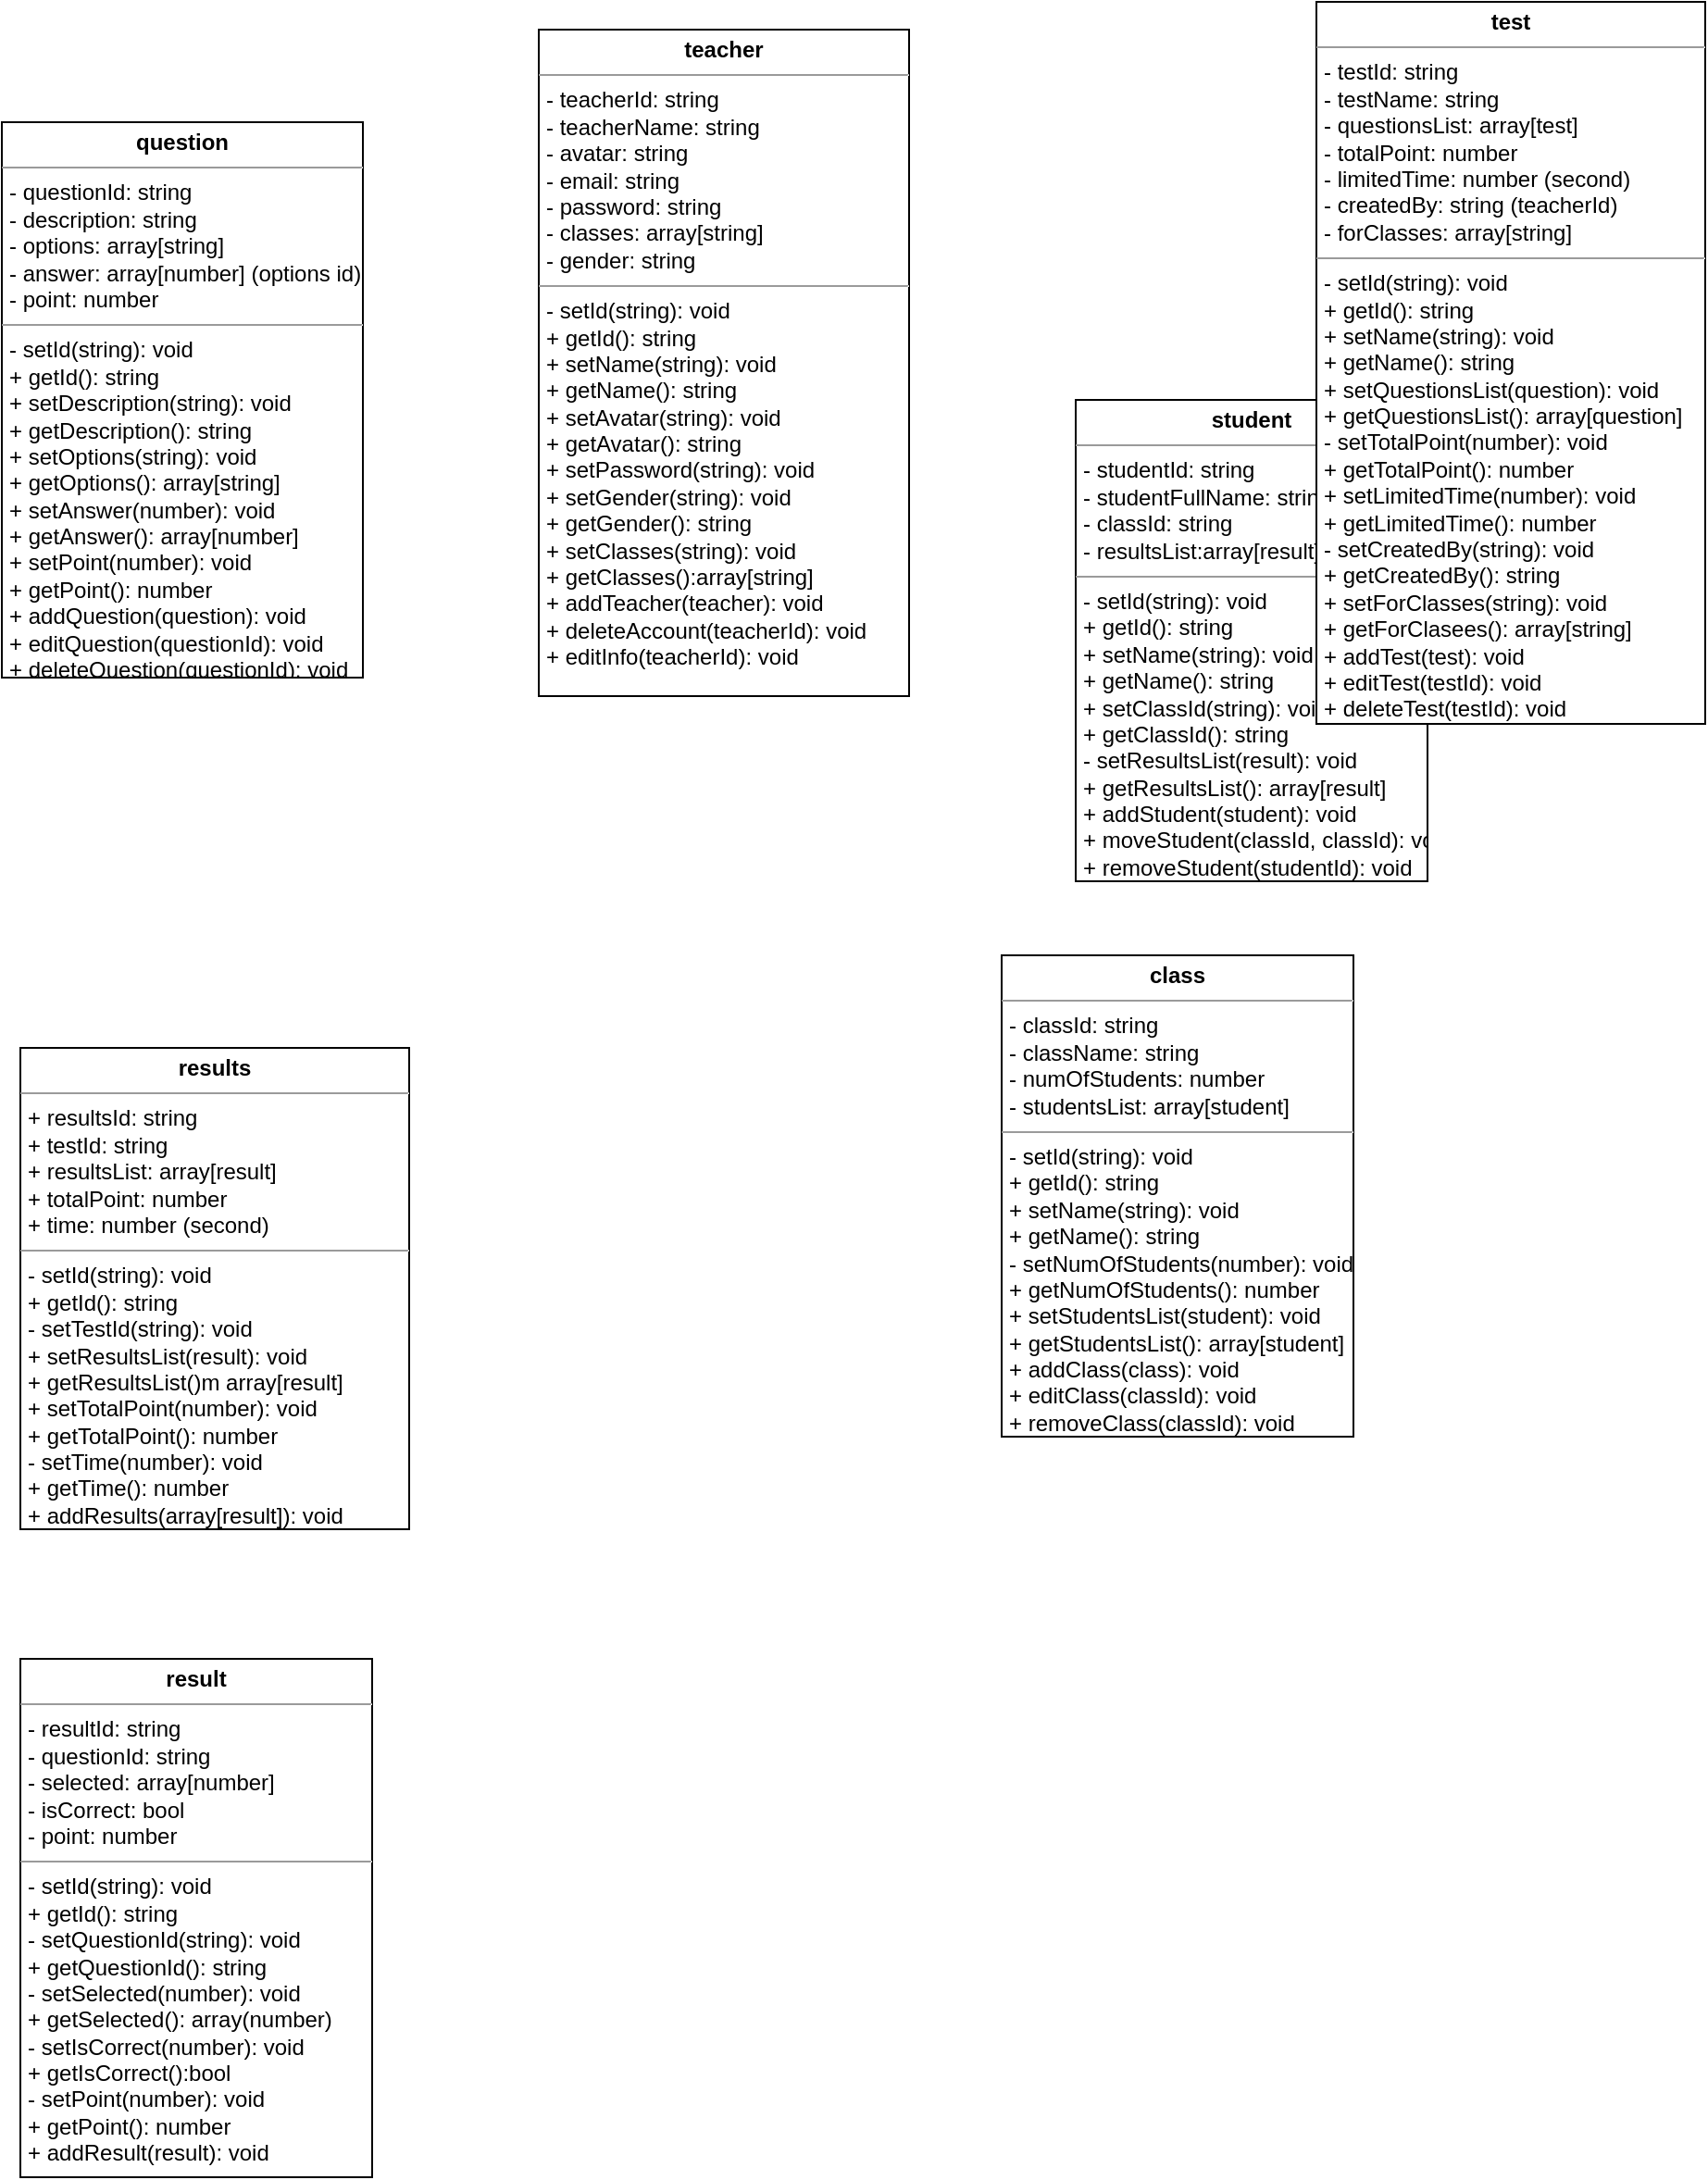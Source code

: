 <mxfile version="14.4.8" type="github">
  <diagram id="9277rnPYpbhCqatuUx9B" name="Class diagram">
    <mxGraphModel dx="1238" dy="1768" grid="1" gridSize="10" guides="1" tooltips="1" connect="1" arrows="1" fold="1" page="1" pageScale="1" pageWidth="850" pageHeight="1100" math="0" shadow="0">
      <root>
        <mxCell id="0" />
        <mxCell id="1" parent="0" />
        <mxCell id="6oHkGCZnOsk_m-k36Il0-9" value="&lt;p style=&quot;margin: 0px ; margin-top: 4px ; text-align: center&quot;&gt;&lt;b&gt;teacher&lt;/b&gt;&lt;/p&gt;&lt;hr size=&quot;1&quot;&gt;&lt;p style=&quot;margin: 0px ; margin-left: 4px&quot;&gt;- teacherId: string&lt;/p&gt;&lt;p style=&quot;margin: 0px ; margin-left: 4px&quot;&gt;- teacherName: string&lt;/p&gt;&lt;p style=&quot;margin: 0px ; margin-left: 4px&quot;&gt;- avatar: string&lt;/p&gt;&lt;p style=&quot;margin: 0px ; margin-left: 4px&quot;&gt;- email: string&lt;/p&gt;&lt;p style=&quot;margin: 0px ; margin-left: 4px&quot;&gt;- password: string&lt;/p&gt;&lt;p style=&quot;margin: 0px ; margin-left: 4px&quot;&gt;- classes: array[string]&lt;/p&gt;&lt;p style=&quot;margin: 0px ; margin-left: 4px&quot;&gt;- gender: string&lt;/p&gt;&lt;hr size=&quot;1&quot;&gt;&lt;p style=&quot;margin: 0px ; margin-left: 4px&quot;&gt;- setId(string): void&lt;/p&gt;&lt;p style=&quot;margin: 0px ; margin-left: 4px&quot;&gt;+ getId(): string&lt;/p&gt;&lt;p style=&quot;margin: 0px ; margin-left: 4px&quot;&gt;+ setName(string): void&lt;/p&gt;&lt;p style=&quot;margin: 0px ; margin-left: 4px&quot;&gt;+ getName(): string&lt;/p&gt;&lt;p style=&quot;margin: 0px ; margin-left: 4px&quot;&gt;+ setAvatar(string): void&lt;/p&gt;&lt;p style=&quot;margin: 0px ; margin-left: 4px&quot;&gt;+ getAvatar(): string&lt;/p&gt;&lt;p style=&quot;margin: 0px ; margin-left: 4px&quot;&gt;+ setPassword(string): void&lt;/p&gt;&lt;p style=&quot;margin: 0px ; margin-left: 4px&quot;&gt;+ setGender(string): void&lt;/p&gt;&lt;p style=&quot;margin: 0px ; margin-left: 4px&quot;&gt;+ getGender(): string&lt;/p&gt;&lt;p style=&quot;margin: 0px ; margin-left: 4px&quot;&gt;+ setClasses(string): void&lt;/p&gt;&lt;p style=&quot;margin: 0px ; margin-left: 4px&quot;&gt;+ getClasses():array[string]&lt;/p&gt;&lt;p style=&quot;margin: 0px ; margin-left: 4px&quot;&gt;+ addTeacher(teacher): void&lt;/p&gt;&lt;p style=&quot;margin: 0px ; margin-left: 4px&quot;&gt;+ deleteAccount(teacherId): void&lt;/p&gt;&lt;p style=&quot;margin: 0px ; margin-left: 4px&quot;&gt;+ editInfo(teacherId): void&lt;/p&gt;" style="verticalAlign=top;align=left;overflow=fill;fontSize=12;fontFamily=Helvetica;html=1;" parent="1" vertex="1">
          <mxGeometry x="320" y="-390" width="200" height="360" as="geometry" />
        </mxCell>
        <mxCell id="6oHkGCZnOsk_m-k36Il0-10" value="&lt;p style=&quot;margin: 0px ; margin-top: 4px ; text-align: center&quot;&gt;&lt;b&gt;student&lt;/b&gt;&lt;/p&gt;&lt;hr size=&quot;1&quot;&gt;&lt;p style=&quot;margin: 0px ; margin-left: 4px&quot;&gt;- studentId: string&lt;/p&gt;&lt;p style=&quot;margin: 0px ; margin-left: 4px&quot;&gt;- studentFullName: string&lt;/p&gt;&lt;p style=&quot;margin: 0px ; margin-left: 4px&quot;&gt;- classId: string&lt;/p&gt;&lt;p style=&quot;margin: 0px ; margin-left: 4px&quot;&gt;- resultsList:array[result]&lt;/p&gt;&lt;hr size=&quot;1&quot;&gt;&lt;p style=&quot;margin: 0px ; margin-left: 4px&quot;&gt;- setId(string): void&lt;/p&gt;&lt;p style=&quot;margin: 0px ; margin-left: 4px&quot;&gt;+ getId(): string&lt;/p&gt;&lt;p style=&quot;margin: 0px ; margin-left: 4px&quot;&gt;+ setName(string): void&lt;/p&gt;&lt;p style=&quot;margin: 0px ; margin-left: 4px&quot;&gt;+ getName(): string&lt;/p&gt;&lt;p style=&quot;margin: 0px ; margin-left: 4px&quot;&gt;+ setClassId(string): void&lt;/p&gt;&lt;p style=&quot;margin: 0px ; margin-left: 4px&quot;&gt;+ getClassId(): string&lt;/p&gt;&lt;p style=&quot;margin: 0px ; margin-left: 4px&quot;&gt;- setResultsList(result): void&lt;/p&gt;&lt;p style=&quot;margin: 0px ; margin-left: 4px&quot;&gt;+ getResultsList(): array[result]&amp;nbsp;&lt;/p&gt;&lt;p style=&quot;margin: 0px ; margin-left: 4px&quot;&gt;+ addStudent(student): void&lt;/p&gt;&lt;p style=&quot;margin: 0px ; margin-left: 4px&quot;&gt;+ moveStudent(classId, classId): void&lt;/p&gt;&lt;p style=&quot;margin: 0px ; margin-left: 4px&quot;&gt;+ removeStudent(studentId): void&lt;/p&gt;&lt;p style=&quot;margin: 0px ; margin-left: 4px&quot;&gt;&lt;br&gt;&lt;/p&gt;" style="verticalAlign=top;align=left;overflow=fill;fontSize=12;fontFamily=Helvetica;html=1;" parent="1" vertex="1">
          <mxGeometry x="610" y="-190" width="190" height="260" as="geometry" />
        </mxCell>
        <mxCell id="6oHkGCZnOsk_m-k36Il0-11" value="&lt;p style=&quot;margin: 0px ; margin-top: 4px ; text-align: center&quot;&gt;&lt;b&gt;class&lt;/b&gt;&lt;/p&gt;&lt;hr size=&quot;1&quot;&gt;&lt;p style=&quot;margin: 0px ; margin-left: 4px&quot;&gt;- classId: string&lt;/p&gt;&lt;p style=&quot;margin: 0px ; margin-left: 4px&quot;&gt;- className: string&lt;/p&gt;&lt;p style=&quot;margin: 0px ; margin-left: 4px&quot;&gt;- numOfStudents: number&lt;/p&gt;&lt;p style=&quot;margin: 0px ; margin-left: 4px&quot;&gt;- studentsList: array[student]&lt;/p&gt;&lt;hr size=&quot;1&quot;&gt;&lt;p style=&quot;margin: 0px ; margin-left: 4px&quot;&gt;- setId(string): void&lt;/p&gt;&lt;p style=&quot;margin: 0px ; margin-left: 4px&quot;&gt;+ getId(): string&lt;/p&gt;&lt;p style=&quot;margin: 0px 0px 0px 4px&quot;&gt;+ setName(string): void&lt;/p&gt;&lt;p style=&quot;margin: 0px 0px 0px 4px&quot;&gt;+ getName(): string&lt;/p&gt;&lt;p style=&quot;margin: 0px 0px 0px 4px&quot;&gt;- setNumOfStudents(number): void&lt;/p&gt;&lt;p style=&quot;margin: 0px 0px 0px 4px&quot;&gt;+ getNumOfStudents(): number&lt;/p&gt;&lt;p style=&quot;margin: 0px 0px 0px 4px&quot;&gt;+ setStudentsList(student): void&lt;/p&gt;&lt;p style=&quot;margin: 0px 0px 0px 4px&quot;&gt;+ getStudentsList(): array[student]&lt;/p&gt;&lt;p style=&quot;margin: 0px 0px 0px 4px&quot;&gt;+ addClass(class): void&lt;/p&gt;&lt;p style=&quot;margin: 0px 0px 0px 4px&quot;&gt;+ editClass(classId): void&lt;/p&gt;&lt;p style=&quot;margin: 0px 0px 0px 4px&quot;&gt;+ removeClass(classId): void&lt;/p&gt;" style="verticalAlign=top;align=left;overflow=fill;fontSize=12;fontFamily=Helvetica;html=1;" parent="1" vertex="1">
          <mxGeometry x="570" y="110" width="190" height="260" as="geometry" />
        </mxCell>
        <mxCell id="6oHkGCZnOsk_m-k36Il0-12" value="&lt;p style=&quot;margin: 0px ; margin-top: 4px ; text-align: center&quot;&gt;&lt;b&gt;test&lt;/b&gt;&lt;/p&gt;&lt;hr size=&quot;1&quot;&gt;&lt;p style=&quot;margin: 0px ; margin-left: 4px&quot;&gt;- testId: string&lt;/p&gt;&lt;p style=&quot;margin: 0px ; margin-left: 4px&quot;&gt;- testName: string&lt;/p&gt;&lt;p style=&quot;margin: 0px ; margin-left: 4px&quot;&gt;- questionsList: array[test]&lt;/p&gt;&lt;p style=&quot;margin: 0px ; margin-left: 4px&quot;&gt;- totalPoint: number&lt;/p&gt;&lt;p style=&quot;margin: 0px ; margin-left: 4px&quot;&gt;- limitedTime: number (second)&lt;/p&gt;&lt;p style=&quot;margin: 0px ; margin-left: 4px&quot;&gt;- createdBy: string (teacherId)&lt;/p&gt;&lt;p style=&quot;margin: 0px ; margin-left: 4px&quot;&gt;- forClasses: array[string]&lt;/p&gt;&lt;hr size=&quot;1&quot;&gt;&lt;p style=&quot;margin: 0px 0px 0px 4px&quot;&gt;- setId(string): void&lt;/p&gt;&lt;p style=&quot;margin: 0px 0px 0px 4px&quot;&gt;+ getId(): string&lt;/p&gt;&lt;p style=&quot;margin: 0px 0px 0px 4px&quot;&gt;+ setName(string): void&lt;/p&gt;&lt;p style=&quot;margin: 0px 0px 0px 4px&quot;&gt;+ getName(): string&lt;/p&gt;&lt;p style=&quot;margin: 0px 0px 0px 4px&quot;&gt;+ setQuestionsList(question): void&lt;/p&gt;&lt;p style=&quot;margin: 0px 0px 0px 4px&quot;&gt;+ getQuestionsList(): array[question]&lt;/p&gt;&lt;p style=&quot;margin: 0px 0px 0px 4px&quot;&gt;- setTotalPoint(number): void&lt;/p&gt;&lt;p style=&quot;margin: 0px 0px 0px 4px&quot;&gt;+ getTotalPoint(): number&lt;/p&gt;&lt;p style=&quot;margin: 0px 0px 0px 4px&quot;&gt;+ setLimitedTime(number): void&lt;/p&gt;&lt;p style=&quot;margin: 0px 0px 0px 4px&quot;&gt;+ getLimitedTime(): number&lt;/p&gt;&lt;p style=&quot;margin: 0px 0px 0px 4px&quot;&gt;- setCreatedBy(string): void&lt;/p&gt;&lt;p style=&quot;margin: 0px 0px 0px 4px&quot;&gt;+ getCreatedBy(): string&lt;/p&gt;&lt;p style=&quot;margin: 0px 0px 0px 4px&quot;&gt;+ setForClasses(string): void&lt;/p&gt;&lt;p style=&quot;margin: 0px 0px 0px 4px&quot;&gt;+ getForClasees(): array[string]&lt;/p&gt;&lt;p style=&quot;margin: 0px 0px 0px 4px&quot;&gt;+ addTest(test): void&lt;/p&gt;&lt;p style=&quot;margin: 0px 0px 0px 4px&quot;&gt;+ editTest(testId): void&lt;/p&gt;&lt;p style=&quot;margin: 0px 0px 0px 4px&quot;&gt;+ deleteTest(testId): void&lt;/p&gt;" style="verticalAlign=top;align=left;overflow=fill;fontSize=12;fontFamily=Helvetica;html=1;" parent="1" vertex="1">
          <mxGeometry x="740" y="-405" width="210" height="390" as="geometry" />
        </mxCell>
        <mxCell id="6oHkGCZnOsk_m-k36Il0-13" value="&lt;p style=&quot;margin: 0px ; margin-top: 4px ; text-align: center&quot;&gt;&lt;b&gt;question&lt;/b&gt;&lt;/p&gt;&lt;hr size=&quot;1&quot;&gt;&lt;p style=&quot;margin: 0px 0px 0px 4px&quot;&gt;- questionId: string&lt;/p&gt;&lt;p style=&quot;margin: 0px 0px 0px 4px&quot;&gt;- description: string&lt;/p&gt;&lt;p style=&quot;margin: 0px 0px 0px 4px&quot;&gt;- options: array[string]&lt;/p&gt;&lt;p style=&quot;margin: 0px 0px 0px 4px&quot;&gt;- answer: array[number] (options id)&lt;/p&gt;&lt;p style=&quot;margin: 0px 0px 0px 4px&quot;&gt;- point: number&lt;/p&gt;&lt;hr size=&quot;1&quot;&gt;&lt;p style=&quot;margin: 0px ; margin-left: 4px&quot;&gt;- setId(string): void&lt;/p&gt;&lt;p style=&quot;margin: 0px ; margin-left: 4px&quot;&gt;+ getId(): string&lt;/p&gt;&lt;p style=&quot;margin: 0px ; margin-left: 4px&quot;&gt;+ setDescription(string): void&lt;/p&gt;&lt;p style=&quot;margin: 0px ; margin-left: 4px&quot;&gt;+ getDescription(): string&lt;/p&gt;&lt;p style=&quot;margin: 0px ; margin-left: 4px&quot;&gt;+ setOptions(string): void&lt;/p&gt;&lt;p style=&quot;margin: 0px ; margin-left: 4px&quot;&gt;+ getOptions(): array[string]&lt;/p&gt;&lt;p style=&quot;margin: 0px ; margin-left: 4px&quot;&gt;+ setAnswer(number): void&lt;/p&gt;&lt;p style=&quot;margin: 0px ; margin-left: 4px&quot;&gt;+ getAnswer(): array[number]&lt;/p&gt;&lt;p style=&quot;margin: 0px ; margin-left: 4px&quot;&gt;+ setPoint(number): void&lt;/p&gt;&lt;p style=&quot;margin: 0px ; margin-left: 4px&quot;&gt;+ getPoint(): number&lt;/p&gt;&lt;p style=&quot;margin: 0px ; margin-left: 4px&quot;&gt;+ addQuestion(question): void&lt;/p&gt;&lt;p style=&quot;margin: 0px ; margin-left: 4px&quot;&gt;+ editQuestion(questionId): void&lt;/p&gt;&lt;p style=&quot;margin: 0px ; margin-left: 4px&quot;&gt;+ deleteQuestion(questionId): void&lt;/p&gt;" style="verticalAlign=top;align=left;overflow=fill;fontSize=12;fontFamily=Helvetica;html=1;" parent="1" vertex="1">
          <mxGeometry x="30" y="-340" width="195" height="300" as="geometry" />
        </mxCell>
        <mxCell id="6oHkGCZnOsk_m-k36Il0-14" value="&lt;p style=&quot;margin: 0px ; margin-top: 4px ; text-align: center&quot;&gt;&lt;b&gt;results&lt;/b&gt;&lt;/p&gt;&lt;hr size=&quot;1&quot;&gt;&lt;p style=&quot;margin: 0px ; margin-left: 4px&quot;&gt;+ resultsId: string&lt;/p&gt;&lt;p style=&quot;margin: 0px ; margin-left: 4px&quot;&gt;+ testId: string&lt;/p&gt;&lt;p style=&quot;margin: 0px ; margin-left: 4px&quot;&gt;+ resultsList: array[result]&lt;/p&gt;&lt;p style=&quot;margin: 0px ; margin-left: 4px&quot;&gt;+ totalPoint: number&lt;/p&gt;&lt;p style=&quot;margin: 0px ; margin-left: 4px&quot;&gt;+ time: number (second)&lt;/p&gt;&lt;hr size=&quot;1&quot;&gt;&lt;p style=&quot;margin: 0px ; margin-left: 4px&quot;&gt;- setId(string): void&lt;/p&gt;&lt;p style=&quot;margin: 0px ; margin-left: 4px&quot;&gt;+ getId(): string&lt;/p&gt;&lt;p style=&quot;margin: 0px ; margin-left: 4px&quot;&gt;- setTestId(string): void&lt;/p&gt;&lt;p style=&quot;margin: 0px ; margin-left: 4px&quot;&gt;+ setResultsList(result): void&lt;/p&gt;&lt;p style=&quot;margin: 0px ; margin-left: 4px&quot;&gt;+ getResultsList()m array[result]&lt;/p&gt;&lt;p style=&quot;margin: 0px ; margin-left: 4px&quot;&gt;+ setTotalPoint(number): void&lt;/p&gt;&lt;p style=&quot;margin: 0px ; margin-left: 4px&quot;&gt;+ getTotalPoint(): number&lt;/p&gt;&lt;p style=&quot;margin: 0px ; margin-left: 4px&quot;&gt;- setTime(number): void&lt;/p&gt;&lt;p style=&quot;margin: 0px ; margin-left: 4px&quot;&gt;+ getTime(): number&lt;/p&gt;&lt;p style=&quot;margin: 0px ; margin-left: 4px&quot;&gt;+ addResults(array[result]): void&lt;/p&gt;&lt;p style=&quot;margin: 0px ; margin-left: 4px&quot;&gt;&lt;br&gt;&lt;/p&gt;" style="verticalAlign=top;align=left;overflow=fill;fontSize=12;fontFamily=Helvetica;html=1;" parent="1" vertex="1">
          <mxGeometry x="40" y="160" width="210" height="260" as="geometry" />
        </mxCell>
        <mxCell id="6oHkGCZnOsk_m-k36Il0-16" value="&lt;p style=&quot;margin: 0px ; margin-top: 4px ; text-align: center&quot;&gt;&lt;b&gt;result&lt;/b&gt;&lt;/p&gt;&lt;hr size=&quot;1&quot;&gt;&lt;p style=&quot;margin: 0px ; margin-left: 4px&quot;&gt;- resultId: string&lt;/p&gt;&lt;p style=&quot;margin: 0px ; margin-left: 4px&quot;&gt;- questionId: string&lt;/p&gt;&lt;p style=&quot;margin: 0px ; margin-left: 4px&quot;&gt;- selected: array[number]&lt;/p&gt;&lt;p style=&quot;margin: 0px ; margin-left: 4px&quot;&gt;- isCorrect: bool&lt;/p&gt;&lt;p style=&quot;margin: 0px ; margin-left: 4px&quot;&gt;- point: number&lt;/p&gt;&lt;hr size=&quot;1&quot;&gt;&lt;p style=&quot;margin: 0px ; margin-left: 4px&quot;&gt;- setId(string): void&lt;/p&gt;&lt;p style=&quot;margin: 0px ; margin-left: 4px&quot;&gt;+ getId(): string&lt;/p&gt;&lt;p style=&quot;margin: 0px ; margin-left: 4px&quot;&gt;- setQuestionId(string): void&lt;/p&gt;&lt;p style=&quot;margin: 0px ; margin-left: 4px&quot;&gt;+ getQuestionId(): string&lt;/p&gt;&lt;p style=&quot;margin: 0px ; margin-left: 4px&quot;&gt;- setSelected(number): void&lt;/p&gt;&lt;p style=&quot;margin: 0px ; margin-left: 4px&quot;&gt;+ getSelected(): array(number)&lt;/p&gt;&lt;p style=&quot;margin: 0px ; margin-left: 4px&quot;&gt;- setIsCorrect(number): void&lt;/p&gt;&lt;p style=&quot;margin: 0px ; margin-left: 4px&quot;&gt;+ getIsCorrect():bool&lt;/p&gt;&lt;p style=&quot;margin: 0px ; margin-left: 4px&quot;&gt;- setPoint(number): void&lt;/p&gt;&lt;p style=&quot;margin: 0px ; margin-left: 4px&quot;&gt;+ getPoint(): number&lt;/p&gt;&lt;p style=&quot;margin: 0px ; margin-left: 4px&quot;&gt;+ addResult(result): void&lt;/p&gt;" style="verticalAlign=top;align=left;overflow=fill;fontSize=12;fontFamily=Helvetica;html=1;" parent="1" vertex="1">
          <mxGeometry x="40" y="490" width="190" height="280" as="geometry" />
        </mxCell>
      </root>
    </mxGraphModel>
  </diagram>
</mxfile>
